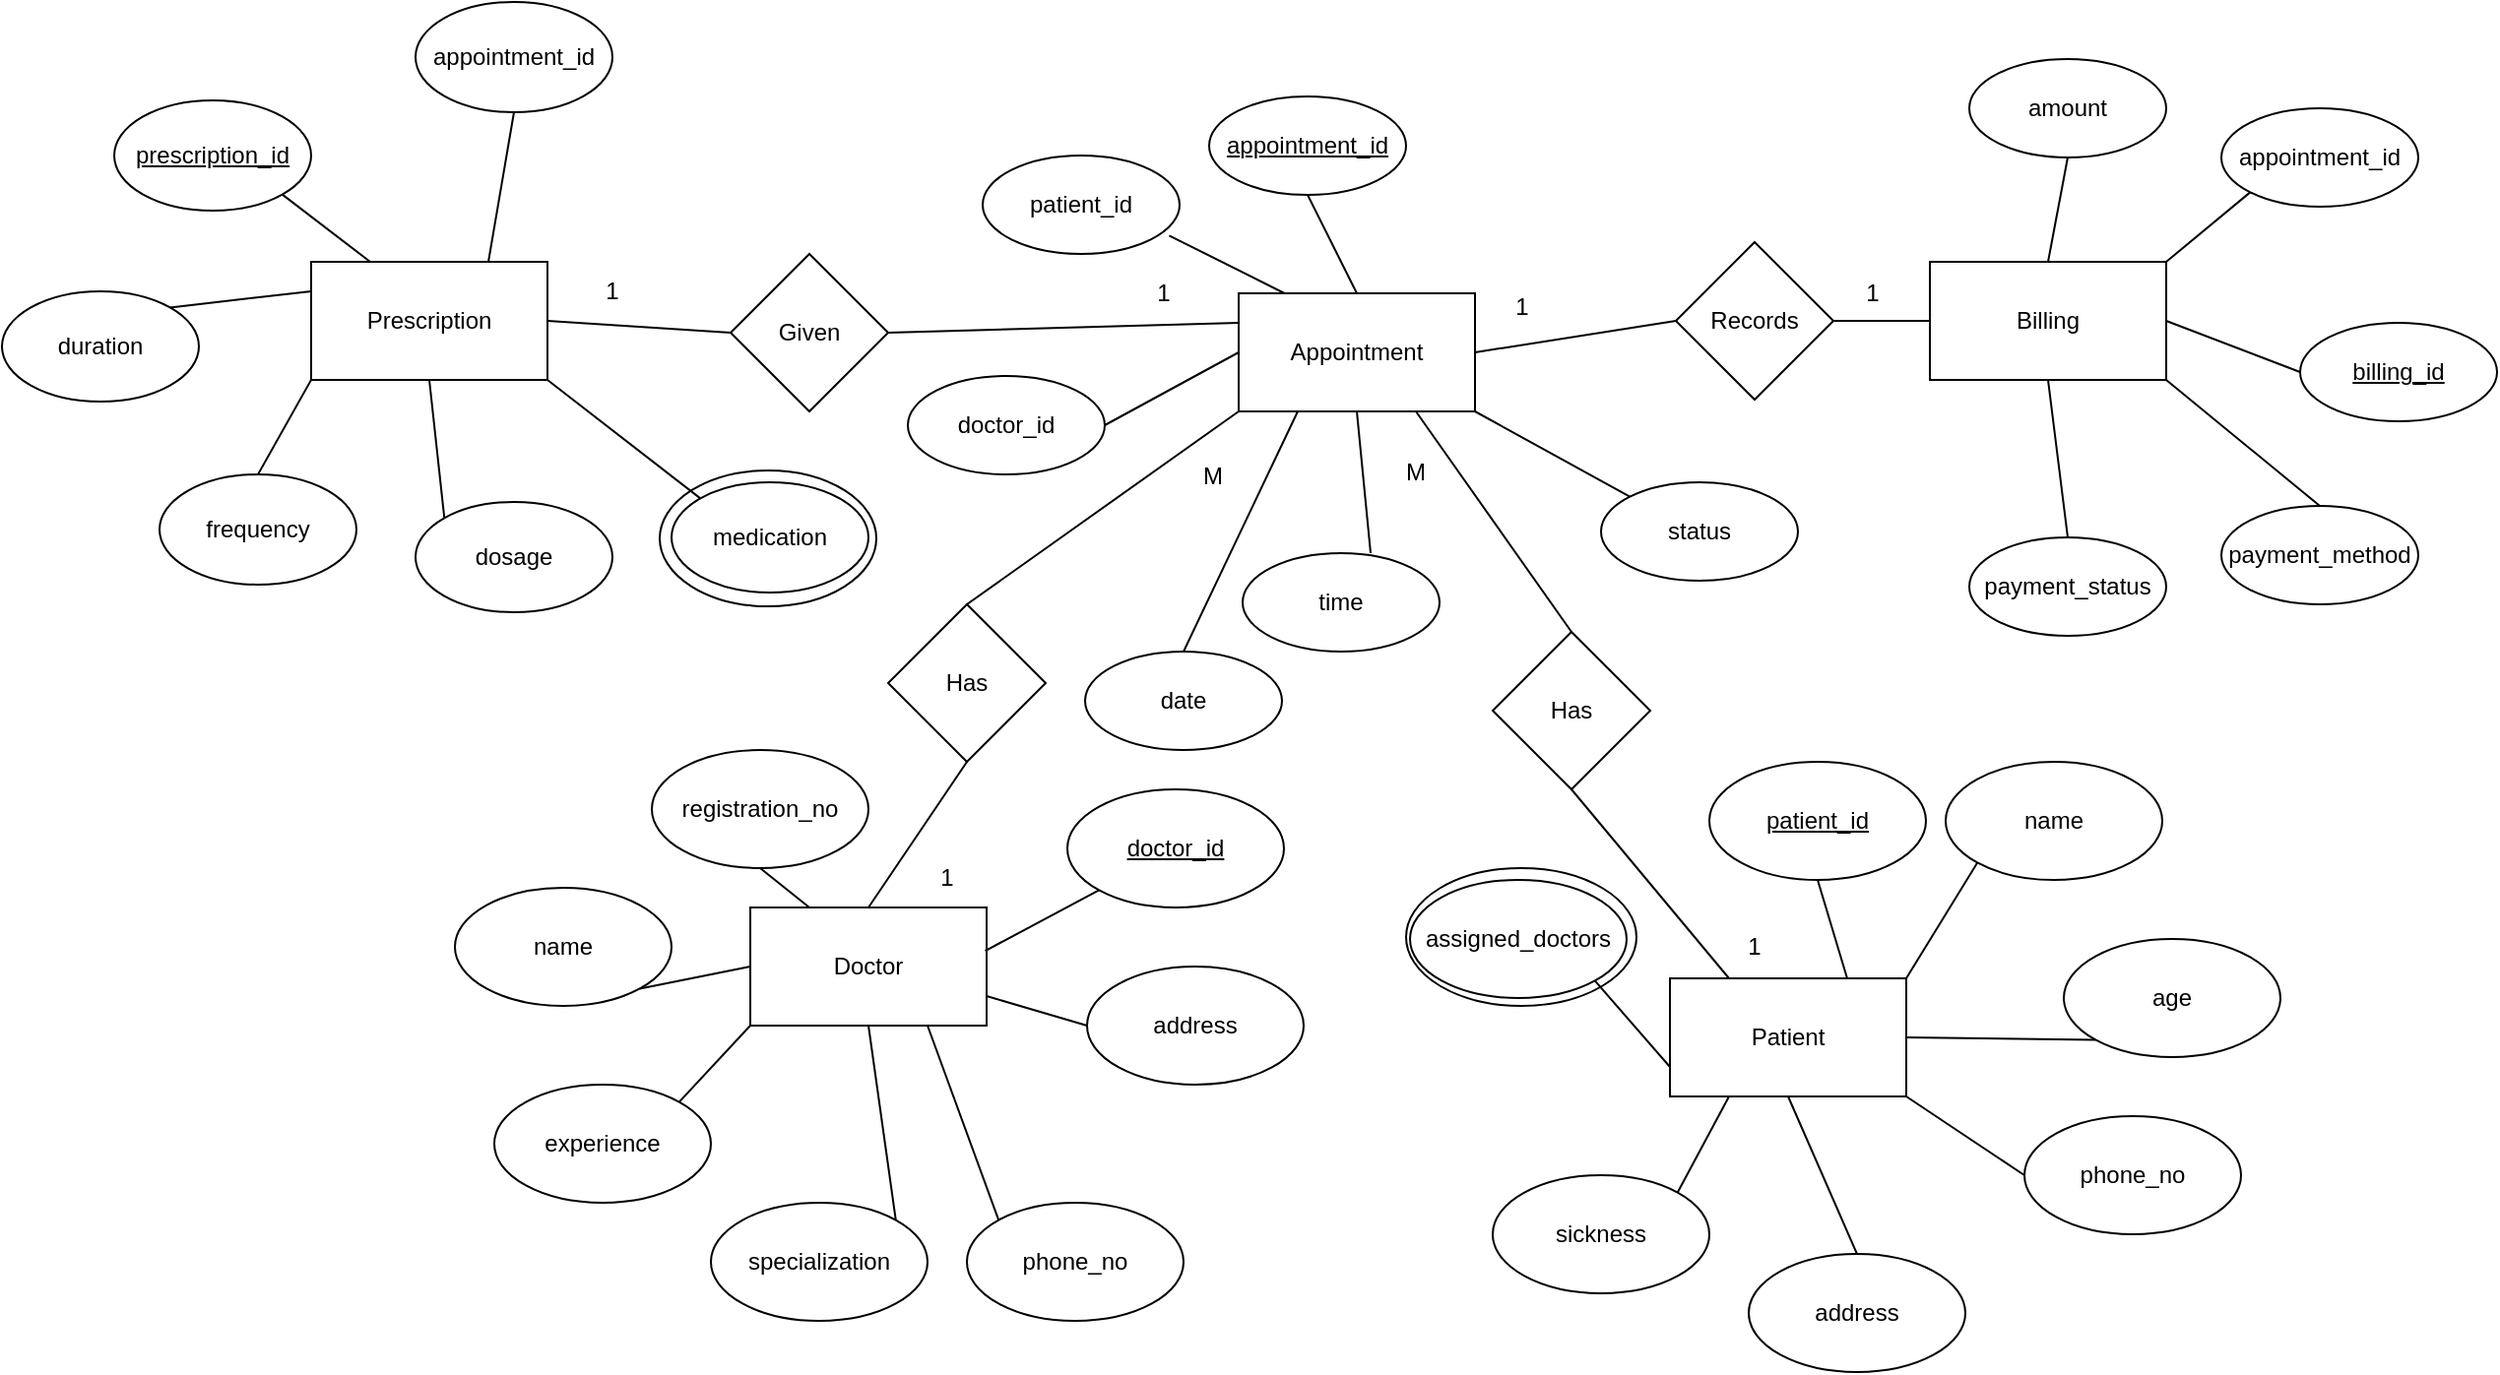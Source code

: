 <mxfile version="26.2.13">
  <diagram name="Page-1" id="LFID513kN0Db79wfQ9JU">
    <mxGraphModel dx="3970" dy="1872" grid="1" gridSize="10" guides="1" tooltips="1" connect="1" arrows="1" fold="1" page="1" pageScale="1" pageWidth="850" pageHeight="1100" math="0" shadow="0">
      <root>
        <mxCell id="0" />
        <mxCell id="1" parent="0" />
        <mxCell id="gk7UQyJ1Sem1Uz6yffmo-90" value="" style="ellipse;whiteSpace=wrap;html=1;" vertex="1" parent="1">
          <mxGeometry x="128" y="447" width="110" height="69" as="geometry" />
        </mxCell>
        <mxCell id="gk7UQyJ1Sem1Uz6yffmo-89" value="" style="ellipse;whiteSpace=wrap;html=1;" vertex="1" parent="1">
          <mxGeometry x="507" y="649" width="117" height="70" as="geometry" />
        </mxCell>
        <mxCell id="gk7UQyJ1Sem1Uz6yffmo-1" value="Appointment" style="rounded=0;whiteSpace=wrap;html=1;" vertex="1" parent="1">
          <mxGeometry x="422" y="357" width="120" height="60" as="geometry" />
        </mxCell>
        <mxCell id="gk7UQyJ1Sem1Uz6yffmo-2" value="patient_id" style="ellipse;whiteSpace=wrap;html=1;" vertex="1" parent="1">
          <mxGeometry x="292" y="287" width="100" height="50" as="geometry" />
        </mxCell>
        <mxCell id="gk7UQyJ1Sem1Uz6yffmo-3" value="doctor_id" style="ellipse;whiteSpace=wrap;html=1;" vertex="1" parent="1">
          <mxGeometry x="254" y="399" width="100" height="50" as="geometry" />
        </mxCell>
        <mxCell id="gk7UQyJ1Sem1Uz6yffmo-4" value="date" style="ellipse;whiteSpace=wrap;html=1;" vertex="1" parent="1">
          <mxGeometry x="344" y="539" width="100" height="50" as="geometry" />
        </mxCell>
        <mxCell id="gk7UQyJ1Sem1Uz6yffmo-5" value="time" style="ellipse;whiteSpace=wrap;html=1;" vertex="1" parent="1">
          <mxGeometry x="424" y="489" width="100" height="50" as="geometry" />
        </mxCell>
        <mxCell id="gk7UQyJ1Sem1Uz6yffmo-6" value="&lt;u&gt;appointment_id&lt;/u&gt;" style="ellipse;whiteSpace=wrap;html=1;" vertex="1" parent="1">
          <mxGeometry x="407" y="257" width="100" height="50" as="geometry" />
        </mxCell>
        <mxCell id="gk7UQyJ1Sem1Uz6yffmo-7" value="status" style="ellipse;whiteSpace=wrap;html=1;" vertex="1" parent="1">
          <mxGeometry x="606" y="453" width="100" height="50" as="geometry" />
        </mxCell>
        <mxCell id="gk7UQyJ1Sem1Uz6yffmo-8" value="" style="endArrow=none;html=1;rounded=0;entryX=0.5;entryY=1;entryDx=0;entryDy=0;exitX=0.5;exitY=0;exitDx=0;exitDy=0;" edge="1" parent="1" source="gk7UQyJ1Sem1Uz6yffmo-1" target="gk7UQyJ1Sem1Uz6yffmo-6">
          <mxGeometry width="50" height="50" relative="1" as="geometry">
            <mxPoint x="462" y="417" as="sourcePoint" />
            <mxPoint x="512" y="367" as="targetPoint" />
          </mxGeometry>
        </mxCell>
        <mxCell id="gk7UQyJ1Sem1Uz6yffmo-9" value="" style="endArrow=none;html=1;rounded=0;entryX=0.947;entryY=0.813;entryDx=0;entryDy=0;exitX=0.194;exitY=0;exitDx=0;exitDy=0;entryPerimeter=0;exitPerimeter=0;" edge="1" parent="1" source="gk7UQyJ1Sem1Uz6yffmo-1" target="gk7UQyJ1Sem1Uz6yffmo-2">
          <mxGeometry width="50" height="50" relative="1" as="geometry">
            <mxPoint x="492" y="377" as="sourcePoint" />
            <mxPoint x="467" y="317" as="targetPoint" />
          </mxGeometry>
        </mxCell>
        <mxCell id="gk7UQyJ1Sem1Uz6yffmo-10" value="" style="endArrow=none;html=1;rounded=0;entryX=1;entryY=0.5;entryDx=0;entryDy=0;exitX=0;exitY=0.5;exitDx=0;exitDy=0;" edge="1" parent="1" source="gk7UQyJ1Sem1Uz6yffmo-1" target="gk7UQyJ1Sem1Uz6yffmo-3">
          <mxGeometry width="50" height="50" relative="1" as="geometry">
            <mxPoint x="502" y="387" as="sourcePoint" />
            <mxPoint x="372.0" y="382" as="targetPoint" />
          </mxGeometry>
        </mxCell>
        <mxCell id="gk7UQyJ1Sem1Uz6yffmo-11" value="" style="endArrow=none;html=1;rounded=0;entryX=0.5;entryY=0;entryDx=0;entryDy=0;exitX=0.25;exitY=1;exitDx=0;exitDy=0;" edge="1" parent="1" source="gk7UQyJ1Sem1Uz6yffmo-1" target="gk7UQyJ1Sem1Uz6yffmo-4">
          <mxGeometry width="50" height="50" relative="1" as="geometry">
            <mxPoint x="512" y="397" as="sourcePoint" />
            <mxPoint x="487" y="337" as="targetPoint" />
          </mxGeometry>
        </mxCell>
        <mxCell id="gk7UQyJ1Sem1Uz6yffmo-12" value="" style="endArrow=none;html=1;rounded=0;entryX=0.5;entryY=1;entryDx=0;entryDy=0;exitX=0.65;exitY=0;exitDx=0;exitDy=0;exitPerimeter=0;" edge="1" parent="1" source="gk7UQyJ1Sem1Uz6yffmo-5" target="gk7UQyJ1Sem1Uz6yffmo-1">
          <mxGeometry width="50" height="50" relative="1" as="geometry">
            <mxPoint x="522" y="407" as="sourcePoint" />
            <mxPoint x="497" y="347" as="targetPoint" />
          </mxGeometry>
        </mxCell>
        <mxCell id="gk7UQyJ1Sem1Uz6yffmo-13" value="" style="endArrow=none;html=1;rounded=0;exitX=1;exitY=1;exitDx=0;exitDy=0;entryX=0;entryY=0;entryDx=0;entryDy=0;" edge="1" parent="1" source="gk7UQyJ1Sem1Uz6yffmo-1" target="gk7UQyJ1Sem1Uz6yffmo-7">
          <mxGeometry width="50" height="50" relative="1" as="geometry">
            <mxPoint x="532" y="417" as="sourcePoint" />
            <mxPoint x="585.156" y="450.908" as="targetPoint" />
          </mxGeometry>
        </mxCell>
        <mxCell id="gk7UQyJ1Sem1Uz6yffmo-14" value="Billing" style="rounded=0;whiteSpace=wrap;html=1;flipV=0;flipH=0;" vertex="1" parent="1">
          <mxGeometry x="773" y="341" width="120" height="60" as="geometry" />
        </mxCell>
        <mxCell id="gk7UQyJ1Sem1Uz6yffmo-15" value="appointment_id" style="ellipse;whiteSpace=wrap;html=1;flipV=0;flipH=0;" vertex="1" parent="1">
          <mxGeometry x="921" y="263" width="100" height="50" as="geometry" />
        </mxCell>
        <mxCell id="gk7UQyJ1Sem1Uz6yffmo-16" value="amount" style="ellipse;whiteSpace=wrap;html=1;flipV=0;flipH=0;" vertex="1" parent="1">
          <mxGeometry x="793" y="238" width="100" height="50" as="geometry" />
        </mxCell>
        <mxCell id="gk7UQyJ1Sem1Uz6yffmo-17" value="payment_status" style="ellipse;whiteSpace=wrap;html=1;flipV=0;flipH=0;" vertex="1" parent="1">
          <mxGeometry x="793" y="481" width="100" height="50" as="geometry" />
        </mxCell>
        <mxCell id="gk7UQyJ1Sem1Uz6yffmo-18" value="payment_method" style="ellipse;whiteSpace=wrap;html=1;flipV=0;flipH=0;" vertex="1" parent="1">
          <mxGeometry x="921" y="465" width="100" height="50" as="geometry" />
        </mxCell>
        <mxCell id="gk7UQyJ1Sem1Uz6yffmo-19" value="&lt;u&gt;billing_id&lt;/u&gt;" style="ellipse;whiteSpace=wrap;html=1;flipV=0;flipH=0;" vertex="1" parent="1">
          <mxGeometry x="961" y="372" width="100" height="50" as="geometry" />
        </mxCell>
        <mxCell id="gk7UQyJ1Sem1Uz6yffmo-21" value="" style="endArrow=none;html=1;rounded=0;entryX=0;entryY=0.5;entryDx=0;entryDy=0;exitX=1;exitY=0.5;exitDx=0;exitDy=0;" edge="1" parent="1" source="gk7UQyJ1Sem1Uz6yffmo-14" target="gk7UQyJ1Sem1Uz6yffmo-19">
          <mxGeometry width="50" height="50" relative="1" as="geometry">
            <mxPoint x="813" y="391" as="sourcePoint" />
            <mxPoint x="863" y="341" as="targetPoint" />
          </mxGeometry>
        </mxCell>
        <mxCell id="gk7UQyJ1Sem1Uz6yffmo-22" value="" style="endArrow=none;html=1;rounded=0;exitX=1;exitY=0;exitDx=0;exitDy=0;entryX=0;entryY=1;entryDx=0;entryDy=0;" edge="1" parent="1" source="gk7UQyJ1Sem1Uz6yffmo-14" target="gk7UQyJ1Sem1Uz6yffmo-15">
          <mxGeometry width="50" height="50" relative="1" as="geometry">
            <mxPoint x="827.04" y="379.7" as="sourcePoint" />
            <mxPoint x="736" y="301" as="targetPoint" />
          </mxGeometry>
        </mxCell>
        <mxCell id="gk7UQyJ1Sem1Uz6yffmo-23" value="" style="endArrow=none;html=1;rounded=0;entryX=0.5;entryY=1;entryDx=0;entryDy=0;exitX=0.5;exitY=0;exitDx=0;exitDy=0;" edge="1" parent="1" source="gk7UQyJ1Sem1Uz6yffmo-14" target="gk7UQyJ1Sem1Uz6yffmo-16">
          <mxGeometry width="50" height="50" relative="1" as="geometry">
            <mxPoint x="853" y="361" as="sourcePoint" />
            <mxPoint x="828" y="301" as="targetPoint" />
          </mxGeometry>
        </mxCell>
        <mxCell id="gk7UQyJ1Sem1Uz6yffmo-24" value="" style="endArrow=none;html=1;rounded=0;entryX=0.5;entryY=0;entryDx=0;entryDy=0;exitX=0.5;exitY=1;exitDx=0;exitDy=0;" edge="1" parent="1" source="gk7UQyJ1Sem1Uz6yffmo-14" target="gk7UQyJ1Sem1Uz6yffmo-17">
          <mxGeometry width="50" height="50" relative="1" as="geometry">
            <mxPoint x="863" y="371" as="sourcePoint" />
            <mxPoint x="838" y="311" as="targetPoint" />
          </mxGeometry>
        </mxCell>
        <mxCell id="gk7UQyJ1Sem1Uz6yffmo-25" value="" style="endArrow=none;html=1;rounded=0;entryX=1;entryY=1;entryDx=0;entryDy=0;exitX=0.5;exitY=0;exitDx=0;exitDy=0;" edge="1" parent="1" source="gk7UQyJ1Sem1Uz6yffmo-18" target="gk7UQyJ1Sem1Uz6yffmo-14">
          <mxGeometry width="50" height="50" relative="1" as="geometry">
            <mxPoint x="843" y="431" as="sourcePoint" />
            <mxPoint x="818" y="371" as="targetPoint" />
          </mxGeometry>
        </mxCell>
        <mxCell id="gk7UQyJ1Sem1Uz6yffmo-27" value="Doctor" style="whiteSpace=wrap;html=1;" vertex="1" parent="1">
          <mxGeometry x="174" y="669" width="120" height="60" as="geometry" />
        </mxCell>
        <mxCell id="gk7UQyJ1Sem1Uz6yffmo-28" value="address" style="ellipse;whiteSpace=wrap;html=1;" vertex="1" parent="1">
          <mxGeometry x="345" y="699" width="110" height="60" as="geometry" />
        </mxCell>
        <mxCell id="gk7UQyJ1Sem1Uz6yffmo-29" value="phone_no" style="ellipse;whiteSpace=wrap;html=1;" vertex="1" parent="1">
          <mxGeometry x="284" y="819" width="110" height="60" as="geometry" />
        </mxCell>
        <mxCell id="gk7UQyJ1Sem1Uz6yffmo-30" value="specialization" style="ellipse;whiteSpace=wrap;html=1;" vertex="1" parent="1">
          <mxGeometry x="154" y="819" width="110" height="60" as="geometry" />
        </mxCell>
        <mxCell id="gk7UQyJ1Sem1Uz6yffmo-31" value="experience" style="ellipse;whiteSpace=wrap;html=1;" vertex="1" parent="1">
          <mxGeometry x="44" y="759" width="110" height="60" as="geometry" />
        </mxCell>
        <mxCell id="gk7UQyJ1Sem1Uz6yffmo-32" value="name" style="ellipse;whiteSpace=wrap;html=1;" vertex="1" parent="1">
          <mxGeometry x="24" y="659" width="110" height="60" as="geometry" />
        </mxCell>
        <mxCell id="gk7UQyJ1Sem1Uz6yffmo-33" value="&lt;u&gt;doctor_id&lt;/u&gt;" style="ellipse;whiteSpace=wrap;html=1;" vertex="1" parent="1">
          <mxGeometry x="335" y="609" width="110" height="60" as="geometry" />
        </mxCell>
        <mxCell id="gk7UQyJ1Sem1Uz6yffmo-34" value="registration_no" style="ellipse;whiteSpace=wrap;html=1;" vertex="1" parent="1">
          <mxGeometry x="124" y="589" width="110" height="60" as="geometry" />
        </mxCell>
        <mxCell id="gk7UQyJ1Sem1Uz6yffmo-35" value="" style="endArrow=none;html=1;rounded=0;exitX=0.994;exitY=0.367;exitDx=0;exitDy=0;exitPerimeter=0;entryX=0;entryY=1;entryDx=0;entryDy=0;" edge="1" parent="1" source="gk7UQyJ1Sem1Uz6yffmo-27" target="gk7UQyJ1Sem1Uz6yffmo-33">
          <mxGeometry width="50" height="50" relative="1" as="geometry">
            <mxPoint x="414" y="739" as="sourcePoint" />
            <mxPoint x="464" y="689" as="targetPoint" />
          </mxGeometry>
        </mxCell>
        <mxCell id="gk7UQyJ1Sem1Uz6yffmo-36" value="" style="endArrow=none;html=1;rounded=0;exitX=1;exitY=0.75;exitDx=0;exitDy=0;entryX=0;entryY=0.5;entryDx=0;entryDy=0;" edge="1" parent="1" source="gk7UQyJ1Sem1Uz6yffmo-27" target="gk7UQyJ1Sem1Uz6yffmo-28">
          <mxGeometry width="50" height="50" relative="1" as="geometry">
            <mxPoint x="303" y="701" as="sourcePoint" />
            <mxPoint x="361" y="670" as="targetPoint" />
          </mxGeometry>
        </mxCell>
        <mxCell id="gk7UQyJ1Sem1Uz6yffmo-37" value="" style="endArrow=none;html=1;rounded=0;exitX=0.75;exitY=1;exitDx=0;exitDy=0;entryX=0;entryY=0;entryDx=0;entryDy=0;" edge="1" parent="1" source="gk7UQyJ1Sem1Uz6yffmo-27" target="gk7UQyJ1Sem1Uz6yffmo-29">
          <mxGeometry width="50" height="50" relative="1" as="geometry">
            <mxPoint x="313" y="711" as="sourcePoint" />
            <mxPoint x="371" y="680" as="targetPoint" />
          </mxGeometry>
        </mxCell>
        <mxCell id="gk7UQyJ1Sem1Uz6yffmo-38" value="" style="endArrow=none;html=1;rounded=0;exitX=0.5;exitY=1;exitDx=0;exitDy=0;entryX=1;entryY=0;entryDx=0;entryDy=0;" edge="1" parent="1" source="gk7UQyJ1Sem1Uz6yffmo-27" target="gk7UQyJ1Sem1Uz6yffmo-30">
          <mxGeometry width="50" height="50" relative="1" as="geometry">
            <mxPoint x="323" y="721" as="sourcePoint" />
            <mxPoint x="381" y="690" as="targetPoint" />
          </mxGeometry>
        </mxCell>
        <mxCell id="gk7UQyJ1Sem1Uz6yffmo-39" value="" style="endArrow=none;html=1;rounded=0;exitX=0;exitY=1;exitDx=0;exitDy=0;entryX=1;entryY=0;entryDx=0;entryDy=0;" edge="1" parent="1" source="gk7UQyJ1Sem1Uz6yffmo-27" target="gk7UQyJ1Sem1Uz6yffmo-31">
          <mxGeometry width="50" height="50" relative="1" as="geometry">
            <mxPoint x="333" y="731" as="sourcePoint" />
            <mxPoint x="391" y="700" as="targetPoint" />
          </mxGeometry>
        </mxCell>
        <mxCell id="gk7UQyJ1Sem1Uz6yffmo-40" value="" style="endArrow=none;html=1;rounded=0;exitX=0;exitY=0.5;exitDx=0;exitDy=0;entryX=1;entryY=1;entryDx=0;entryDy=0;" edge="1" parent="1" source="gk7UQyJ1Sem1Uz6yffmo-27" target="gk7UQyJ1Sem1Uz6yffmo-32">
          <mxGeometry width="50" height="50" relative="1" as="geometry">
            <mxPoint x="343" y="741" as="sourcePoint" />
            <mxPoint x="401" y="710" as="targetPoint" />
          </mxGeometry>
        </mxCell>
        <mxCell id="gk7UQyJ1Sem1Uz6yffmo-41" value="" style="endArrow=none;html=1;rounded=0;exitX=0.5;exitY=1;exitDx=0;exitDy=0;entryX=0.25;entryY=0;entryDx=0;entryDy=0;" edge="1" parent="1" source="gk7UQyJ1Sem1Uz6yffmo-34" target="gk7UQyJ1Sem1Uz6yffmo-27">
          <mxGeometry width="50" height="50" relative="1" as="geometry">
            <mxPoint x="353" y="751" as="sourcePoint" />
            <mxPoint x="411" y="720" as="targetPoint" />
          </mxGeometry>
        </mxCell>
        <mxCell id="gk7UQyJ1Sem1Uz6yffmo-42" value="Patient" style="whiteSpace=wrap;html=1;" vertex="1" parent="1">
          <mxGeometry x="641" y="705" width="120" height="60" as="geometry" />
        </mxCell>
        <mxCell id="gk7UQyJ1Sem1Uz6yffmo-43" value="sickness" style="ellipse;whiteSpace=wrap;html=1;" vertex="1" parent="1">
          <mxGeometry x="551" y="805" width="110" height="60" as="geometry" />
        </mxCell>
        <mxCell id="gk7UQyJ1Sem1Uz6yffmo-44" value="address" style="ellipse;whiteSpace=wrap;html=1;" vertex="1" parent="1">
          <mxGeometry x="681" y="845" width="110" height="60" as="geometry" />
        </mxCell>
        <mxCell id="gk7UQyJ1Sem1Uz6yffmo-45" value="phone_no" style="ellipse;whiteSpace=wrap;html=1;" vertex="1" parent="1">
          <mxGeometry x="821" y="775" width="110" height="60" as="geometry" />
        </mxCell>
        <mxCell id="gk7UQyJ1Sem1Uz6yffmo-46" value="age" style="ellipse;whiteSpace=wrap;html=1;" vertex="1" parent="1">
          <mxGeometry x="841" y="685" width="110" height="60" as="geometry" />
        </mxCell>
        <mxCell id="gk7UQyJ1Sem1Uz6yffmo-47" value="name" style="ellipse;whiteSpace=wrap;html=1;" vertex="1" parent="1">
          <mxGeometry x="781" y="595" width="110" height="60" as="geometry" />
        </mxCell>
        <mxCell id="gk7UQyJ1Sem1Uz6yffmo-48" value="assigned_doctors" style="ellipse;whiteSpace=wrap;html=1;" vertex="1" parent="1">
          <mxGeometry x="509" y="655" width="110" height="60" as="geometry" />
        </mxCell>
        <mxCell id="gk7UQyJ1Sem1Uz6yffmo-49" value="&lt;u&gt;patient_id&lt;/u&gt;" style="ellipse;whiteSpace=wrap;html=1;" vertex="1" parent="1">
          <mxGeometry x="661" y="595" width="110" height="60" as="geometry" />
        </mxCell>
        <mxCell id="gk7UQyJ1Sem1Uz6yffmo-50" value="" style="endArrow=none;html=1;rounded=0;exitX=1;exitY=1;exitDx=0;exitDy=0;entryX=0;entryY=0.75;entryDx=0;entryDy=0;" edge="1" parent="1" source="gk7UQyJ1Sem1Uz6yffmo-48" target="gk7UQyJ1Sem1Uz6yffmo-42">
          <mxGeometry width="50" height="50" relative="1" as="geometry">
            <mxPoint x="598.0" y="725" as="sourcePoint" />
            <mxPoint x="378" y="726" as="targetPoint" />
          </mxGeometry>
        </mxCell>
        <mxCell id="gk7UQyJ1Sem1Uz6yffmo-51" value="" style="endArrow=none;html=1;rounded=0;exitX=1;exitY=0;exitDx=0;exitDy=0;entryX=0.25;entryY=1;entryDx=0;entryDy=0;" edge="1" parent="1" source="gk7UQyJ1Sem1Uz6yffmo-43" target="gk7UQyJ1Sem1Uz6yffmo-42">
          <mxGeometry width="50" height="50" relative="1" as="geometry">
            <mxPoint x="330" y="767" as="sourcePoint" />
            <mxPoint x="388" y="736" as="targetPoint" />
          </mxGeometry>
        </mxCell>
        <mxCell id="gk7UQyJ1Sem1Uz6yffmo-52" value="" style="endArrow=none;html=1;rounded=0;exitX=0.5;exitY=0;exitDx=0;exitDy=0;entryX=0.5;entryY=1;entryDx=0;entryDy=0;" edge="1" parent="1" source="gk7UQyJ1Sem1Uz6yffmo-44" target="gk7UQyJ1Sem1Uz6yffmo-42">
          <mxGeometry width="50" height="50" relative="1" as="geometry">
            <mxPoint x="340" y="777" as="sourcePoint" />
            <mxPoint x="398" y="746" as="targetPoint" />
          </mxGeometry>
        </mxCell>
        <mxCell id="gk7UQyJ1Sem1Uz6yffmo-53" value="" style="endArrow=none;html=1;rounded=0;exitX=0;exitY=0.5;exitDx=0;exitDy=0;entryX=1;entryY=1;entryDx=0;entryDy=0;" edge="1" parent="1" source="gk7UQyJ1Sem1Uz6yffmo-45" target="gk7UQyJ1Sem1Uz6yffmo-42">
          <mxGeometry width="50" height="50" relative="1" as="geometry">
            <mxPoint x="350" y="787" as="sourcePoint" />
            <mxPoint x="408" y="756" as="targetPoint" />
          </mxGeometry>
        </mxCell>
        <mxCell id="gk7UQyJ1Sem1Uz6yffmo-54" value="" style="endArrow=none;html=1;rounded=0;exitX=1;exitY=0.5;exitDx=0;exitDy=0;entryX=0;entryY=1;entryDx=0;entryDy=0;" edge="1" parent="1" source="gk7UQyJ1Sem1Uz6yffmo-42" target="gk7UQyJ1Sem1Uz6yffmo-46">
          <mxGeometry width="50" height="50" relative="1" as="geometry">
            <mxPoint x="360" y="797" as="sourcePoint" />
            <mxPoint x="418" y="766" as="targetPoint" />
          </mxGeometry>
        </mxCell>
        <mxCell id="gk7UQyJ1Sem1Uz6yffmo-55" value="" style="endArrow=none;html=1;rounded=0;exitX=1;exitY=0;exitDx=0;exitDy=0;entryX=0;entryY=1;entryDx=0;entryDy=0;" edge="1" parent="1" source="gk7UQyJ1Sem1Uz6yffmo-42" target="gk7UQyJ1Sem1Uz6yffmo-47">
          <mxGeometry width="50" height="50" relative="1" as="geometry">
            <mxPoint x="370" y="807" as="sourcePoint" />
            <mxPoint x="428" y="776" as="targetPoint" />
          </mxGeometry>
        </mxCell>
        <mxCell id="gk7UQyJ1Sem1Uz6yffmo-56" value="" style="endArrow=none;html=1;rounded=0;exitX=0.5;exitY=1;exitDx=0;exitDy=0;entryX=0.75;entryY=0;entryDx=0;entryDy=0;" edge="1" parent="1" source="gk7UQyJ1Sem1Uz6yffmo-49" target="gk7UQyJ1Sem1Uz6yffmo-42">
          <mxGeometry width="50" height="50" relative="1" as="geometry">
            <mxPoint x="380" y="817" as="sourcePoint" />
            <mxPoint x="438" y="786" as="targetPoint" />
          </mxGeometry>
        </mxCell>
        <mxCell id="gk7UQyJ1Sem1Uz6yffmo-58" value="Prescription" style="rounded=0;whiteSpace=wrap;html=1;flipH=0;flipV=0;direction=east;" vertex="1" parent="1">
          <mxGeometry x="-49" y="341" width="120" height="60" as="geometry" />
        </mxCell>
        <mxCell id="gk7UQyJ1Sem1Uz6yffmo-60" value="&lt;u&gt;prescription_id&lt;/u&gt;" style="ellipse;whiteSpace=wrap;html=1;flipH=0;flipV=0;direction=east;" vertex="1" parent="1">
          <mxGeometry x="-149" y="259" width="100" height="56" as="geometry" />
        </mxCell>
        <mxCell id="gk7UQyJ1Sem1Uz6yffmo-61" value="appointment_id" style="ellipse;whiteSpace=wrap;html=1;flipH=0;flipV=0;direction=east;" vertex="1" parent="1">
          <mxGeometry x="4" y="209" width="100" height="56" as="geometry" />
        </mxCell>
        <mxCell id="gk7UQyJ1Sem1Uz6yffmo-62" value="medication" style="ellipse;whiteSpace=wrap;html=1;flipH=0;flipV=0;direction=east;" vertex="1" parent="1">
          <mxGeometry x="134" y="453" width="100" height="56" as="geometry" />
        </mxCell>
        <mxCell id="gk7UQyJ1Sem1Uz6yffmo-63" value="dosage" style="ellipse;whiteSpace=wrap;html=1;flipH=0;flipV=0;direction=east;" vertex="1" parent="1">
          <mxGeometry x="4" y="463" width="100" height="56" as="geometry" />
        </mxCell>
        <mxCell id="gk7UQyJ1Sem1Uz6yffmo-64" value="frequency" style="ellipse;whiteSpace=wrap;html=1;flipH=0;flipV=0;direction=east;" vertex="1" parent="1">
          <mxGeometry x="-126" y="449" width="100" height="56" as="geometry" />
        </mxCell>
        <mxCell id="gk7UQyJ1Sem1Uz6yffmo-65" value="duration" style="ellipse;whiteSpace=wrap;html=1;flipH=0;flipV=0;direction=east;" vertex="1" parent="1">
          <mxGeometry x="-206" y="356" width="100" height="56" as="geometry" />
        </mxCell>
        <mxCell id="gk7UQyJ1Sem1Uz6yffmo-66" value="" style="endArrow=none;html=1;rounded=0;exitX=1;exitY=0;exitDx=0;exitDy=0;entryX=0;entryY=0.25;entryDx=0;entryDy=0;" edge="1" parent="1" source="gk7UQyJ1Sem1Uz6yffmo-65" target="gk7UQyJ1Sem1Uz6yffmo-58">
          <mxGeometry width="50" height="50" relative="1" as="geometry">
            <mxPoint x="21" y="477" as="sourcePoint" />
            <mxPoint x="71" y="427" as="targetPoint" />
          </mxGeometry>
        </mxCell>
        <mxCell id="gk7UQyJ1Sem1Uz6yffmo-67" value="" style="endArrow=none;html=1;rounded=0;exitX=0.5;exitY=0;exitDx=0;exitDy=0;entryX=0;entryY=1;entryDx=0;entryDy=0;" edge="1" parent="1" source="gk7UQyJ1Sem1Uz6yffmo-64" target="gk7UQyJ1Sem1Uz6yffmo-58">
          <mxGeometry width="50" height="50" relative="1" as="geometry">
            <mxPoint x="-39" y="438" as="sourcePoint" />
            <mxPoint x="-39" y="411" as="targetPoint" />
          </mxGeometry>
        </mxCell>
        <mxCell id="gk7UQyJ1Sem1Uz6yffmo-69" value="" style="endArrow=none;html=1;rounded=0;exitX=0;exitY=0;exitDx=0;exitDy=0;entryX=0.5;entryY=1;entryDx=0;entryDy=0;" edge="1" parent="1" source="gk7UQyJ1Sem1Uz6yffmo-63" target="gk7UQyJ1Sem1Uz6yffmo-58">
          <mxGeometry width="50" height="50" relative="1" as="geometry">
            <mxPoint x="-29" y="448" as="sourcePoint" />
            <mxPoint x="71" y="401" as="targetPoint" />
          </mxGeometry>
        </mxCell>
        <mxCell id="gk7UQyJ1Sem1Uz6yffmo-70" value="" style="endArrow=none;html=1;rounded=0;exitX=0;exitY=0;exitDx=0;exitDy=0;entryX=1;entryY=1;entryDx=0;entryDy=0;" edge="1" parent="1" source="gk7UQyJ1Sem1Uz6yffmo-62" target="gk7UQyJ1Sem1Uz6yffmo-58">
          <mxGeometry width="50" height="50" relative="1" as="geometry">
            <mxPoint x="-19" y="458" as="sourcePoint" />
            <mxPoint x="-19" y="431" as="targetPoint" />
          </mxGeometry>
        </mxCell>
        <mxCell id="gk7UQyJ1Sem1Uz6yffmo-71" value="" style="endArrow=none;html=1;rounded=0;exitX=0.5;exitY=1;exitDx=0;exitDy=0;entryX=0.75;entryY=0;entryDx=0;entryDy=0;" edge="1" parent="1" source="gk7UQyJ1Sem1Uz6yffmo-61" target="gk7UQyJ1Sem1Uz6yffmo-58">
          <mxGeometry width="50" height="50" relative="1" as="geometry">
            <mxPoint x="-9" y="468" as="sourcePoint" />
            <mxPoint x="-9" y="441" as="targetPoint" />
          </mxGeometry>
        </mxCell>
        <mxCell id="gk7UQyJ1Sem1Uz6yffmo-72" value="" style="endArrow=none;html=1;rounded=0;exitX=1;exitY=1;exitDx=0;exitDy=0;entryX=0.25;entryY=0;entryDx=0;entryDy=0;" edge="1" parent="1" source="gk7UQyJ1Sem1Uz6yffmo-60" target="gk7UQyJ1Sem1Uz6yffmo-58">
          <mxGeometry width="50" height="50" relative="1" as="geometry">
            <mxPoint x="1" y="478" as="sourcePoint" />
            <mxPoint x="1" y="451" as="targetPoint" />
          </mxGeometry>
        </mxCell>
        <mxCell id="gk7UQyJ1Sem1Uz6yffmo-76" value="Has" style="rhombus;whiteSpace=wrap;html=1;" vertex="1" parent="1">
          <mxGeometry x="244" y="515" width="80" height="80" as="geometry" />
        </mxCell>
        <mxCell id="gk7UQyJ1Sem1Uz6yffmo-77" value="Has" style="rhombus;whiteSpace=wrap;html=1;" vertex="1" parent="1">
          <mxGeometry x="551" y="529" width="80" height="80" as="geometry" />
        </mxCell>
        <mxCell id="gk7UQyJ1Sem1Uz6yffmo-78" value="" style="endArrow=none;html=1;rounded=0;exitX=0.5;exitY=0;exitDx=0;exitDy=0;entryX=0.5;entryY=1;entryDx=0;entryDy=0;" edge="1" parent="1" source="gk7UQyJ1Sem1Uz6yffmo-27" target="gk7UQyJ1Sem1Uz6yffmo-76">
          <mxGeometry width="50" height="50" relative="1" as="geometry">
            <mxPoint x="304" y="739" as="sourcePoint" />
            <mxPoint x="454" y="809" as="targetPoint" />
          </mxGeometry>
        </mxCell>
        <mxCell id="gk7UQyJ1Sem1Uz6yffmo-79" value="" style="endArrow=none;html=1;rounded=0;exitX=0.5;exitY=0;exitDx=0;exitDy=0;entryX=0;entryY=1;entryDx=0;entryDy=0;" edge="1" parent="1" source="gk7UQyJ1Sem1Uz6yffmo-76" target="gk7UQyJ1Sem1Uz6yffmo-1">
          <mxGeometry width="50" height="50" relative="1" as="geometry">
            <mxPoint x="244" y="679" as="sourcePoint" />
            <mxPoint x="294" y="605" as="targetPoint" />
          </mxGeometry>
        </mxCell>
        <mxCell id="gk7UQyJ1Sem1Uz6yffmo-80" value="" style="endArrow=none;html=1;rounded=0;exitX=0.5;exitY=0;exitDx=0;exitDy=0;entryX=0.75;entryY=1;entryDx=0;entryDy=0;" edge="1" parent="1" source="gk7UQyJ1Sem1Uz6yffmo-77" target="gk7UQyJ1Sem1Uz6yffmo-1">
          <mxGeometry width="50" height="50" relative="1" as="geometry">
            <mxPoint x="294" y="525" as="sourcePoint" />
            <mxPoint x="432" y="427" as="targetPoint" />
          </mxGeometry>
        </mxCell>
        <mxCell id="gk7UQyJ1Sem1Uz6yffmo-81" value="" style="endArrow=none;html=1;rounded=0;exitX=0.5;exitY=1;exitDx=0;exitDy=0;entryX=0.25;entryY=0;entryDx=0;entryDy=0;" edge="1" parent="1" source="gk7UQyJ1Sem1Uz6yffmo-77" target="gk7UQyJ1Sem1Uz6yffmo-42">
          <mxGeometry width="50" height="50" relative="1" as="geometry">
            <mxPoint x="614" y="549" as="sourcePoint" />
            <mxPoint x="522" y="427" as="targetPoint" />
          </mxGeometry>
        </mxCell>
        <mxCell id="gk7UQyJ1Sem1Uz6yffmo-82" value="Given" style="rhombus;whiteSpace=wrap;html=1;" vertex="1" parent="1">
          <mxGeometry x="164" y="337" width="80" height="80" as="geometry" />
        </mxCell>
        <mxCell id="gk7UQyJ1Sem1Uz6yffmo-83" value="" style="endArrow=none;html=1;rounded=0;exitX=1;exitY=0.5;exitDx=0;exitDy=0;entryX=0;entryY=0.25;entryDx=0;entryDy=0;" edge="1" parent="1" source="gk7UQyJ1Sem1Uz6yffmo-82" target="gk7UQyJ1Sem1Uz6yffmo-1">
          <mxGeometry width="50" height="50" relative="1" as="geometry">
            <mxPoint x="294" y="525" as="sourcePoint" />
            <mxPoint x="432" y="427" as="targetPoint" />
          </mxGeometry>
        </mxCell>
        <mxCell id="gk7UQyJ1Sem1Uz6yffmo-84" value="" style="endArrow=none;html=1;rounded=0;exitX=1;exitY=0.5;exitDx=0;exitDy=0;entryX=0;entryY=0.5;entryDx=0;entryDy=0;" edge="1" parent="1" source="gk7UQyJ1Sem1Uz6yffmo-58" target="gk7UQyJ1Sem1Uz6yffmo-82">
          <mxGeometry width="50" height="50" relative="1" as="geometry">
            <mxPoint x="254" y="387" as="sourcePoint" />
            <mxPoint x="432" y="382" as="targetPoint" />
          </mxGeometry>
        </mxCell>
        <mxCell id="gk7UQyJ1Sem1Uz6yffmo-86" value="Records" style="rhombus;whiteSpace=wrap;html=1;" vertex="1" parent="1">
          <mxGeometry x="644" y="331" width="80" height="80" as="geometry" />
        </mxCell>
        <mxCell id="gk7UQyJ1Sem1Uz6yffmo-87" value="" style="endArrow=none;html=1;rounded=0;exitX=0;exitY=0.5;exitDx=0;exitDy=0;entryX=1;entryY=0.5;entryDx=0;entryDy=0;" edge="1" parent="1" source="gk7UQyJ1Sem1Uz6yffmo-86" target="gk7UQyJ1Sem1Uz6yffmo-1">
          <mxGeometry width="50" height="50" relative="1" as="geometry">
            <mxPoint x="614" y="549" as="sourcePoint" />
            <mxPoint x="522" y="427" as="targetPoint" />
          </mxGeometry>
        </mxCell>
        <mxCell id="gk7UQyJ1Sem1Uz6yffmo-88" value="" style="endArrow=none;html=1;rounded=0;exitX=0;exitY=0.5;exitDx=0;exitDy=0;entryX=1;entryY=0.5;entryDx=0;entryDy=0;" edge="1" parent="1" source="gk7UQyJ1Sem1Uz6yffmo-14" target="gk7UQyJ1Sem1Uz6yffmo-86">
          <mxGeometry width="50" height="50" relative="1" as="geometry">
            <mxPoint x="654" y="381" as="sourcePoint" />
            <mxPoint x="552" y="397" as="targetPoint" />
          </mxGeometry>
        </mxCell>
        <mxCell id="gk7UQyJ1Sem1Uz6yffmo-91" value="1" style="text;html=1;align=center;verticalAlign=middle;whiteSpace=wrap;rounded=0;" vertex="1" parent="1">
          <mxGeometry x="74" y="341" width="60" height="30" as="geometry" />
        </mxCell>
        <mxCell id="gk7UQyJ1Sem1Uz6yffmo-92" value="1" style="text;html=1;align=center;verticalAlign=middle;whiteSpace=wrap;rounded=0;" vertex="1" parent="1">
          <mxGeometry x="354" y="342" width="60" height="30" as="geometry" />
        </mxCell>
        <mxCell id="gk7UQyJ1Sem1Uz6yffmo-93" value="1" style="text;html=1;align=center;verticalAlign=middle;whiteSpace=wrap;rounded=0;" vertex="1" parent="1">
          <mxGeometry x="244" y="639" width="60" height="30" as="geometry" />
        </mxCell>
        <mxCell id="gk7UQyJ1Sem1Uz6yffmo-94" value="M" style="text;html=1;align=center;verticalAlign=middle;whiteSpace=wrap;rounded=0;" vertex="1" parent="1">
          <mxGeometry x="379" y="435" width="60" height="30" as="geometry" />
        </mxCell>
        <mxCell id="gk7UQyJ1Sem1Uz6yffmo-95" value="1" style="text;html=1;align=center;verticalAlign=middle;whiteSpace=wrap;rounded=0;" vertex="1" parent="1">
          <mxGeometry x="654" y="674" width="60" height="30" as="geometry" />
        </mxCell>
        <mxCell id="gk7UQyJ1Sem1Uz6yffmo-96" value="M" style="text;html=1;align=center;verticalAlign=middle;whiteSpace=wrap;rounded=0;" vertex="1" parent="1">
          <mxGeometry x="482" y="433" width="60" height="30" as="geometry" />
        </mxCell>
        <mxCell id="gk7UQyJ1Sem1Uz6yffmo-97" value="1" style="text;html=1;align=center;verticalAlign=middle;whiteSpace=wrap;rounded=0;" vertex="1" parent="1">
          <mxGeometry x="535.5" y="349" width="60" height="30" as="geometry" />
        </mxCell>
        <mxCell id="gk7UQyJ1Sem1Uz6yffmo-98" value="1" style="text;html=1;align=center;verticalAlign=middle;whiteSpace=wrap;rounded=0;" vertex="1" parent="1">
          <mxGeometry x="714" y="342" width="60" height="30" as="geometry" />
        </mxCell>
      </root>
    </mxGraphModel>
  </diagram>
</mxfile>
